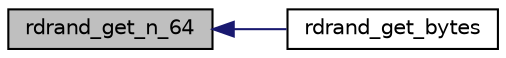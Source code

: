 digraph "rdrand_get_n_64"
{
  edge [fontname="Helvetica",fontsize="10",labelfontname="Helvetica",labelfontsize="10"];
  node [fontname="Helvetica",fontsize="10",shape=record];
  rankdir="LR";
  Node1 [label="rdrand_get_n_64",height=0.2,width=0.4,color="black", fillcolor="grey75", style="filled" fontcolor="black"];
  Node1 -> Node2 [dir="back",color="midnightblue",fontsize="10",style="solid",fontname="Helvetica"];
  Node2 [label="rdrand_get_bytes",height=0.2,width=0.4,color="black", fillcolor="white", style="filled",URL="$rdrand_8cpp.html#a1908b1f4b65c4dabc7cfdff97b488095",tooltip="Calls rdrand to fill a buffer of arbitrary size with random bytes. "];
}
